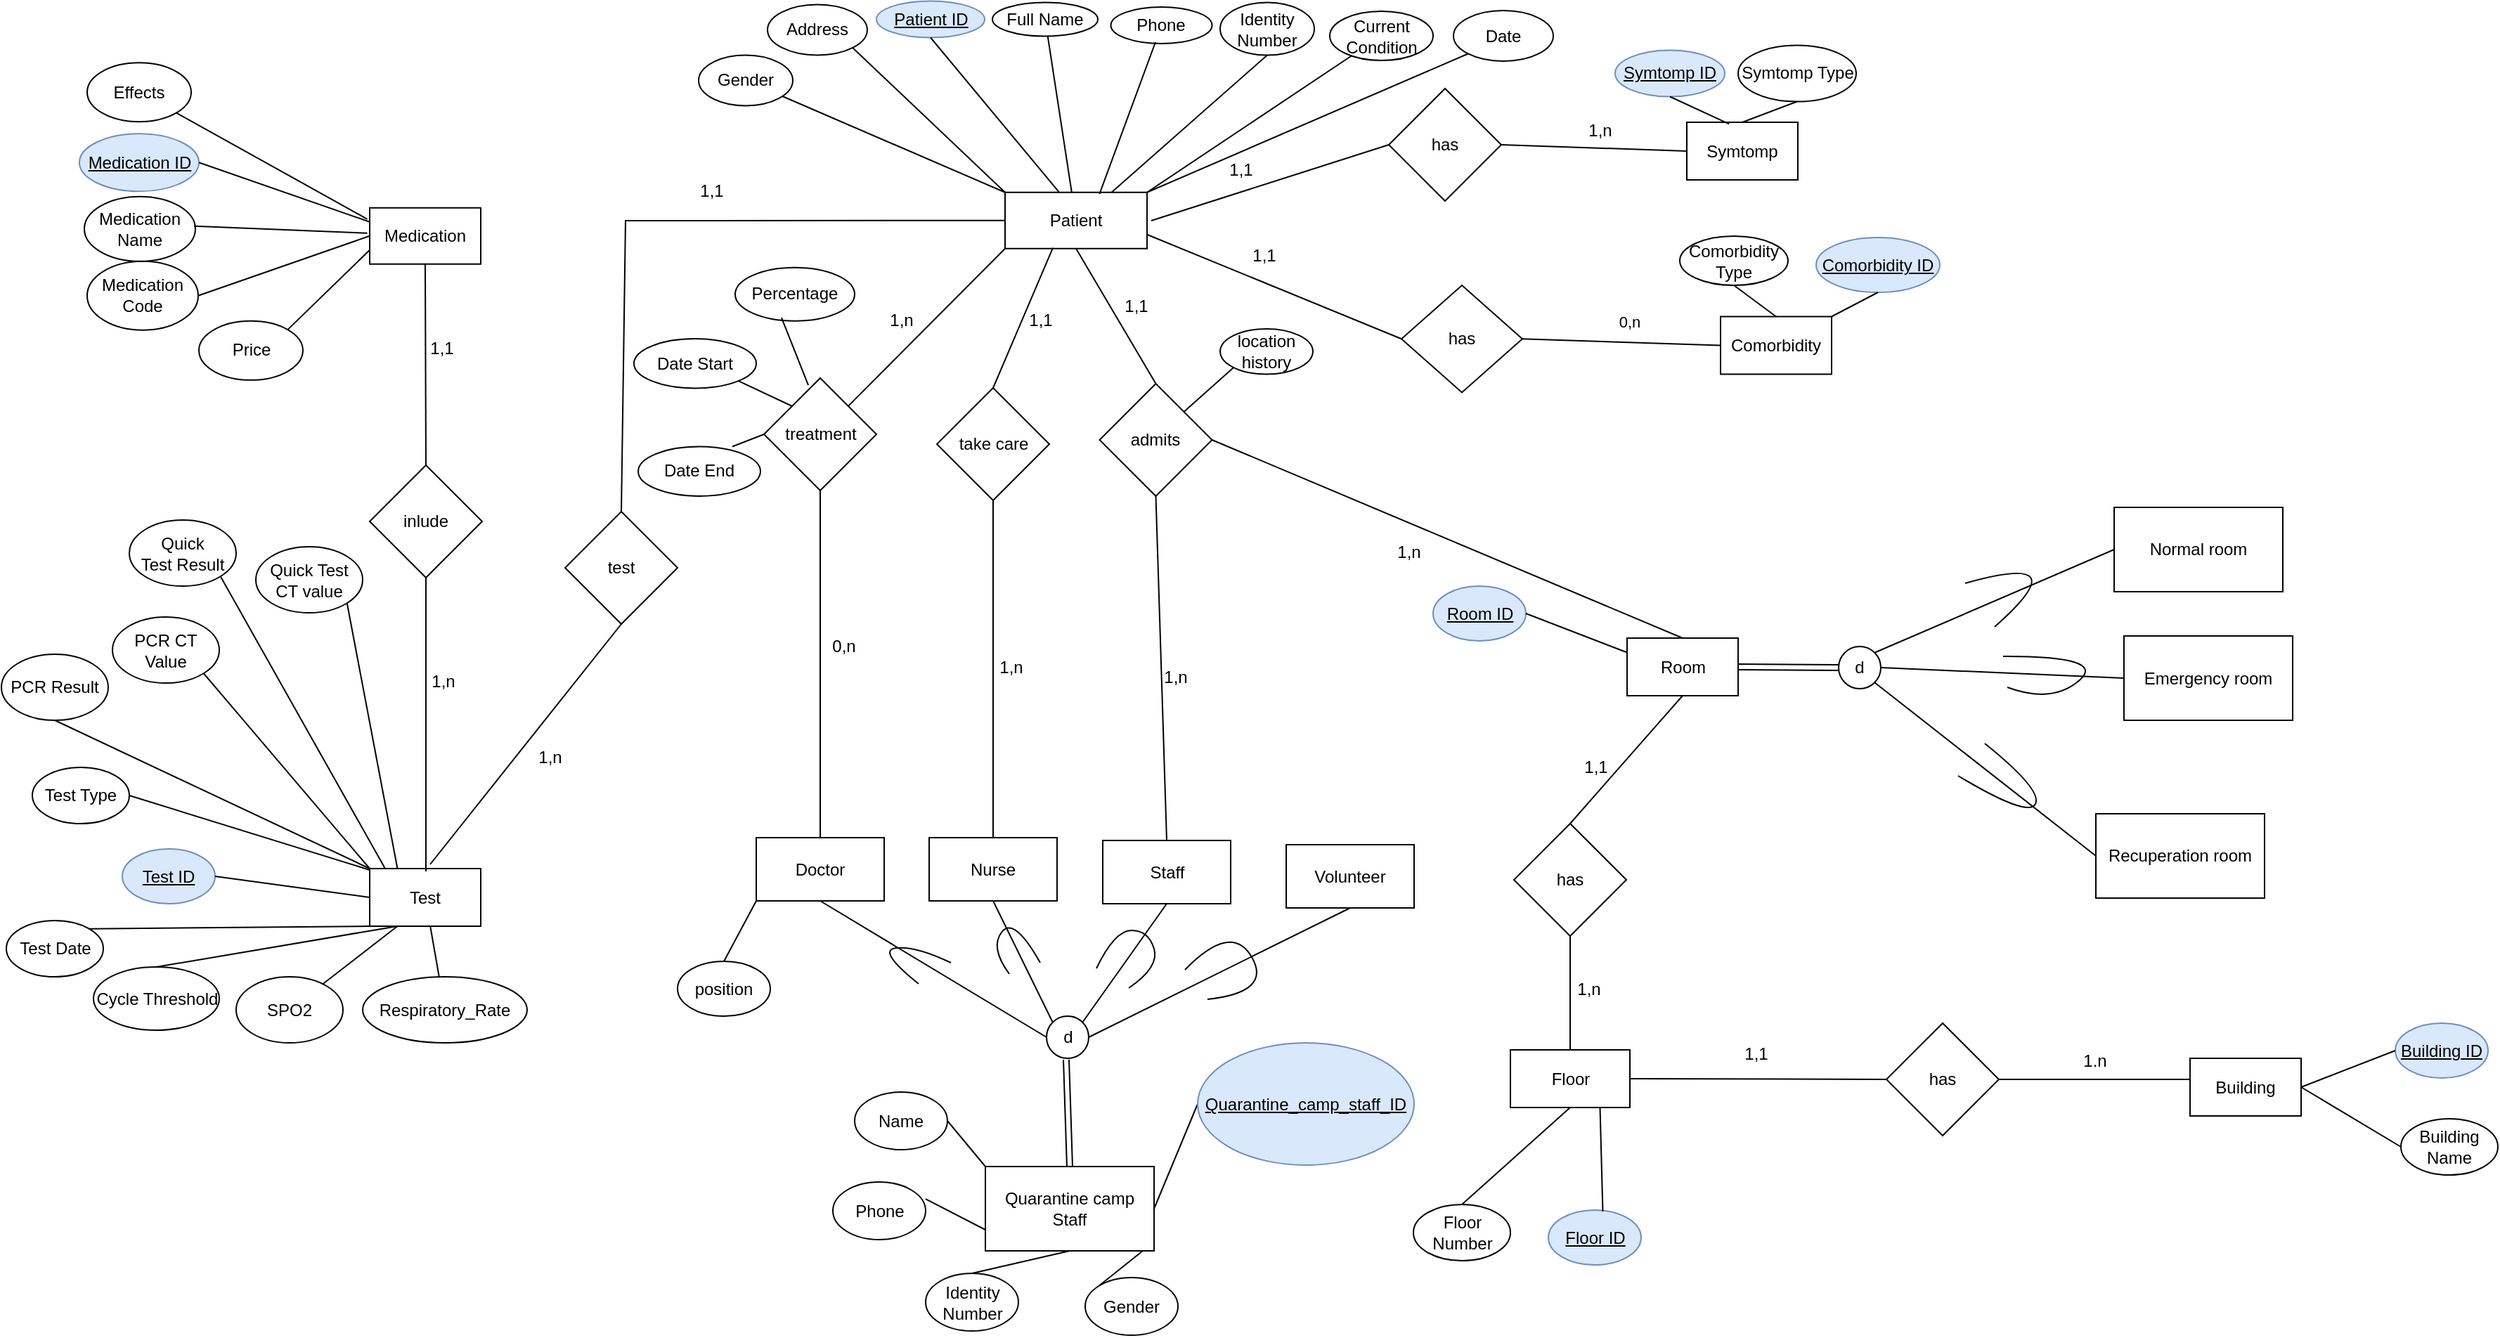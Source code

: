 <mxfile version="21.7.5" type="device">
  <diagram name="Page-1" id="PM_k9yPZKVppZU3X7NkI">
    <mxGraphModel dx="2680" dy="2134" grid="0" gridSize="10" guides="1" tooltips="1" connect="1" arrows="1" fold="1" page="0" pageScale="1" pageWidth="850" pageHeight="1100" math="0" shadow="0">
      <root>
        <mxCell id="0" />
        <mxCell id="1" parent="0" />
        <mxCell id="l9-xailiHFu-BlztZrxl-1" value="Patient" style="rounded=0;whiteSpace=wrap;html=1;" parent="1" vertex="1">
          <mxGeometry x="-416" y="-939.13" width="101" height="40" as="geometry" />
        </mxCell>
        <mxCell id="l9-xailiHFu-BlztZrxl-3" value="&lt;u&gt;Patient ID&lt;/u&gt;" style="ellipse;whiteSpace=wrap;html=1;fillColor=#dae8fc;strokeColor=#6c8ebf;" parent="1" vertex="1">
          <mxGeometry x="-507.5" y="-1075.25" width="77" height="26" as="geometry" />
        </mxCell>
        <mxCell id="l9-xailiHFu-BlztZrxl-4" value="Full Name" style="ellipse;whiteSpace=wrap;html=1;" parent="1" vertex="1">
          <mxGeometry x="-425" y="-1074.25" width="75" height="24" as="geometry" />
        </mxCell>
        <mxCell id="l9-xailiHFu-BlztZrxl-8" value="Identity Number" style="ellipse;whiteSpace=wrap;html=1;rounded=0;" parent="1" vertex="1">
          <mxGeometry x="-263" y="-1074.25" width="67" height="37.5" as="geometry" />
        </mxCell>
        <mxCell id="l9-xailiHFu-BlztZrxl-10" value="Phone" style="ellipse;whiteSpace=wrap;html=1;" parent="1" vertex="1">
          <mxGeometry x="-340.75" y="-1071" width="72" height="26" as="geometry" />
        </mxCell>
        <mxCell id="l9-xailiHFu-BlztZrxl-11" value="Gender" style="ellipse;whiteSpace=wrap;html=1;" parent="1" vertex="1">
          <mxGeometry x="-634" y="-1036.75" width="67" height="36" as="geometry" />
        </mxCell>
        <mxCell id="l9-xailiHFu-BlztZrxl-12" value="Address" style="ellipse;whiteSpace=wrap;html=1;" parent="1" vertex="1">
          <mxGeometry x="-585" y="-1072.75" width="71" height="36" as="geometry" />
        </mxCell>
        <mxCell id="rXyOFa-ikaCAQNKgNHsW-1" value="&lt;u&gt;Comorbidity ID&lt;/u&gt;" style="ellipse;whiteSpace=wrap;html=1;rounded=0;fillColor=#dae8fc;strokeColor=#6c8ebf;" parent="1" vertex="1">
          <mxGeometry x="161" y="-907" width="88" height="39" as="geometry" />
        </mxCell>
        <mxCell id="rXyOFa-ikaCAQNKgNHsW-3" value="Comorbidity Type" style="ellipse;whiteSpace=wrap;html=1;" parent="1" vertex="1">
          <mxGeometry x="64" y="-908" width="77" height="35" as="geometry" />
        </mxCell>
        <mxCell id="rXyOFa-ikaCAQNKgNHsW-6" value="Symtomp" style="rounded=0;whiteSpace=wrap;html=1;" parent="1" vertex="1">
          <mxGeometry x="69" y="-989" width="79" height="41" as="geometry" />
        </mxCell>
        <mxCell id="rXyOFa-ikaCAQNKgNHsW-7" value="&lt;u&gt;Symtomp ID&lt;/u&gt;" style="ellipse;whiteSpace=wrap;html=1;fillColor=#dae8fc;strokeColor=#6c8ebf;" parent="1" vertex="1">
          <mxGeometry x="18" y="-1040.25" width="78" height="33" as="geometry" />
        </mxCell>
        <mxCell id="rXyOFa-ikaCAQNKgNHsW-9" value="Symtomp Type" style="ellipse;whiteSpace=wrap;html=1;" parent="1" vertex="1">
          <mxGeometry x="105.5" y="-1043.75" width="84" height="40" as="geometry" />
        </mxCell>
        <mxCell id="rXyOFa-ikaCAQNKgNHsW-15" value="Doctor" style="rounded=0;whiteSpace=wrap;html=1;" parent="1" vertex="1">
          <mxGeometry x="-593" y="-480" width="91" height="45" as="geometry" />
        </mxCell>
        <mxCell id="rXyOFa-ikaCAQNKgNHsW-19" value="Building" style="rounded=0;whiteSpace=wrap;html=1;" parent="1" vertex="1">
          <mxGeometry x="427" y="-323" width="79" height="41" as="geometry" />
        </mxCell>
        <mxCell id="rXyOFa-ikaCAQNKgNHsW-20" value="&lt;u&gt;Building ID&lt;/u&gt;" style="ellipse;whiteSpace=wrap;html=1;fillColor=#dae8fc;strokeColor=#6c8ebf;" parent="1" vertex="1">
          <mxGeometry x="573" y="-348" width="66" height="39" as="geometry" />
        </mxCell>
        <mxCell id="rXyOFa-ikaCAQNKgNHsW-22" value="Building Name" style="ellipse;whiteSpace=wrap;html=1;" parent="1" vertex="1">
          <mxGeometry x="577" y="-280" width="69" height="40" as="geometry" />
        </mxCell>
        <mxCell id="rXyOFa-ikaCAQNKgNHsW-24" value="Floor" style="rounded=0;whiteSpace=wrap;html=1;" parent="1" vertex="1">
          <mxGeometry x="-56.5" y="-329" width="85" height="41" as="geometry" />
        </mxCell>
        <mxCell id="rXyOFa-ikaCAQNKgNHsW-26" value="&lt;u&gt;Floor ID&lt;/u&gt;" style="ellipse;whiteSpace=wrap;html=1;fillColor=#dae8fc;strokeColor=#6c8ebf;" parent="1" vertex="1">
          <mxGeometry x="-29.5" y="-215" width="66" height="39" as="geometry" />
        </mxCell>
        <mxCell id="rXyOFa-ikaCAQNKgNHsW-28" value="Floor Number" style="ellipse;whiteSpace=wrap;html=1;" parent="1" vertex="1">
          <mxGeometry x="-125.5" y="-219" width="69" height="40" as="geometry" />
        </mxCell>
        <mxCell id="rXyOFa-ikaCAQNKgNHsW-29" value="Room" style="rounded=0;whiteSpace=wrap;html=1;" parent="1" vertex="1">
          <mxGeometry x="26.5" y="-622.0" width="79" height="41" as="geometry" />
        </mxCell>
        <mxCell id="rXyOFa-ikaCAQNKgNHsW-31" value="&lt;u&gt;Room ID&lt;/u&gt;" style="ellipse;whiteSpace=wrap;html=1;fillColor=#dae8fc;strokeColor=#6c8ebf;" parent="1" vertex="1">
          <mxGeometry x="-111.5" y="-659" width="66" height="39" as="geometry" />
        </mxCell>
        <mxCell id="rXyOFa-ikaCAQNKgNHsW-40" value="Test" style="rounded=0;whiteSpace=wrap;html=1;" parent="1" vertex="1">
          <mxGeometry x="-868" y="-458" width="79" height="41" as="geometry" />
        </mxCell>
        <mxCell id="rXyOFa-ikaCAQNKgNHsW-41" value="&lt;u&gt;Test ID&lt;/u&gt;" style="ellipse;whiteSpace=wrap;html=1;fillColor=#dae8fc;strokeColor=#6c8ebf;" parent="1" vertex="1">
          <mxGeometry x="-1044" y="-472" width="66" height="39" as="geometry" />
        </mxCell>
        <mxCell id="rXyOFa-ikaCAQNKgNHsW-43" value="Test Type" style="ellipse;whiteSpace=wrap;html=1;" parent="1" vertex="1">
          <mxGeometry x="-1108" y="-530" width="69" height="40" as="geometry" />
        </mxCell>
        <mxCell id="rXyOFa-ikaCAQNKgNHsW-44" value="PCR Result" style="ellipse;whiteSpace=wrap;html=1;" parent="1" vertex="1">
          <mxGeometry x="-1130" y="-610.5" width="76" height="47" as="geometry" />
        </mxCell>
        <mxCell id="rXyOFa-ikaCAQNKgNHsW-45" value="Cycle Threshold" style="ellipse;whiteSpace=wrap;html=1;" parent="1" vertex="1">
          <mxGeometry x="-1064.5" y="-388" width="89.5" height="45" as="geometry" />
        </mxCell>
        <mxCell id="rXyOFa-ikaCAQNKgNHsW-46" value="Test Date" style="ellipse;whiteSpace=wrap;html=1;" parent="1" vertex="1">
          <mxGeometry x="-1126.5" y="-421" width="69" height="40" as="geometry" />
        </mxCell>
        <mxCell id="rXyOFa-ikaCAQNKgNHsW-55" value="Medication" style="rounded=0;whiteSpace=wrap;html=1;" parent="1" vertex="1">
          <mxGeometry x="-868" y="-928.12" width="79" height="40" as="geometry" />
        </mxCell>
        <mxCell id="rXyOFa-ikaCAQNKgNHsW-56" value="&lt;u&gt;Medication ID&lt;/u&gt;" style="ellipse;whiteSpace=wrap;html=1;fillColor=#dae8fc;strokeColor=#6c8ebf;" parent="1" vertex="1">
          <mxGeometry x="-1074.5" y="-980.87" width="85" height="41" as="geometry" />
        </mxCell>
        <mxCell id="rXyOFa-ikaCAQNKgNHsW-57" value="Medication Code" style="ellipse;whiteSpace=wrap;html=1;" parent="1" vertex="1">
          <mxGeometry x="-1069" y="-890.12" width="79" height="49" as="geometry" />
        </mxCell>
        <mxCell id="rXyOFa-ikaCAQNKgNHsW-58" value="Medication Name" style="ellipse;whiteSpace=wrap;html=1;" parent="1" vertex="1">
          <mxGeometry x="-1071" y="-936.12" width="79" height="46" as="geometry" />
        </mxCell>
        <mxCell id="rXyOFa-ikaCAQNKgNHsW-59" value="Effects" style="ellipse;whiteSpace=wrap;html=1;" parent="1" vertex="1">
          <mxGeometry x="-1069" y="-1031.37" width="74" height="42" as="geometry" />
        </mxCell>
        <mxCell id="rXyOFa-ikaCAQNKgNHsW-60" value="Price" style="ellipse;whiteSpace=wrap;html=1;" parent="1" vertex="1">
          <mxGeometry x="-989.5" y="-847.59" width="74" height="42" as="geometry" />
        </mxCell>
        <mxCell id="Pvhxw5F5uPU3IXiCq9xE-2" value="" style="endArrow=none;html=1;rounded=0;entryX=0.5;entryY=1;entryDx=0;entryDy=0;exitX=0.75;exitY=0;exitDx=0;exitDy=0;" parent="1" source="l9-xailiHFu-BlztZrxl-1" target="l9-xailiHFu-BlztZrxl-8" edge="1">
          <mxGeometry width="50" height="50" relative="1" as="geometry">
            <mxPoint x="-325" y="-923.13" as="sourcePoint" />
            <mxPoint x="-279" y="-914.13" as="targetPoint" />
          </mxGeometry>
        </mxCell>
        <mxCell id="Pvhxw5F5uPU3IXiCq9xE-3" value="" style="endArrow=none;html=1;rounded=0;" parent="1" source="l9-xailiHFu-BlztZrxl-1" target="l9-xailiHFu-BlztZrxl-4" edge="1">
          <mxGeometry width="50" height="50" relative="1" as="geometry">
            <mxPoint x="-143" y="-732.13" as="sourcePoint" />
            <mxPoint x="-93" y="-782.13" as="targetPoint" />
          </mxGeometry>
        </mxCell>
        <mxCell id="Pvhxw5F5uPU3IXiCq9xE-4" value="" style="endArrow=none;html=1;rounded=0;exitX=0.5;exitY=1;exitDx=0;exitDy=0;entryX=0.38;entryY=-0.005;entryDx=0;entryDy=0;entryPerimeter=0;" parent="1" source="l9-xailiHFu-BlztZrxl-3" target="l9-xailiHFu-BlztZrxl-1" edge="1">
          <mxGeometry width="50" height="50" relative="1" as="geometry">
            <mxPoint x="-143" y="-732.13" as="sourcePoint" />
            <mxPoint x="-379" y="-941" as="targetPoint" />
          </mxGeometry>
        </mxCell>
        <mxCell id="Pvhxw5F5uPU3IXiCq9xE-5" value="" style="endArrow=none;html=1;rounded=0;entryX=0.665;entryY=0.029;entryDx=0;entryDy=0;entryPerimeter=0;" parent="1" target="l9-xailiHFu-BlztZrxl-1" edge="1">
          <mxGeometry width="50" height="50" relative="1" as="geometry">
            <mxPoint x="-309" y="-1046" as="sourcePoint" />
            <mxPoint x="-93" y="-782.13" as="targetPoint" />
          </mxGeometry>
        </mxCell>
        <mxCell id="Pvhxw5F5uPU3IXiCq9xE-6" value="" style="endArrow=none;html=1;rounded=0;exitX=1;exitY=1;exitDx=0;exitDy=0;entryX=0;entryY=0;entryDx=0;entryDy=0;" parent="1" source="l9-xailiHFu-BlztZrxl-12" target="l9-xailiHFu-BlztZrxl-1" edge="1">
          <mxGeometry width="50" height="50" relative="1" as="geometry">
            <mxPoint x="-143" y="-732.13" as="sourcePoint" />
            <mxPoint x="-416" y="-899" as="targetPoint" />
          </mxGeometry>
        </mxCell>
        <mxCell id="Pvhxw5F5uPU3IXiCq9xE-9" value="" style="endArrow=none;html=1;rounded=0;entryX=0;entryY=0;entryDx=0;entryDy=0;" parent="1" source="l9-xailiHFu-BlztZrxl-11" target="l9-xailiHFu-BlztZrxl-1" edge="1">
          <mxGeometry width="50" height="50" relative="1" as="geometry">
            <mxPoint x="-143" y="-732.13" as="sourcePoint" />
            <mxPoint x="-432" y="-889" as="targetPoint" />
          </mxGeometry>
        </mxCell>
        <mxCell id="Pvhxw5F5uPU3IXiCq9xE-12" value="" style="endArrow=none;html=1;rounded=0;entryX=0.5;entryY=1;entryDx=0;entryDy=0;exitX=1;exitY=0;exitDx=0;exitDy=0;" parent="1" source="kHVu6R1d4-hIBqi1d6Mv-1" target="rXyOFa-ikaCAQNKgNHsW-1" edge="1">
          <mxGeometry width="50" height="50" relative="1" as="geometry">
            <mxPoint x="173" y="-853" as="sourcePoint" />
            <mxPoint x="490.5" y="-939.37" as="targetPoint" />
          </mxGeometry>
        </mxCell>
        <mxCell id="Pvhxw5F5uPU3IXiCq9xE-14" value="" style="endArrow=none;html=1;rounded=0;entryX=0.5;entryY=1;entryDx=0;entryDy=0;exitX=0.5;exitY=0;exitDx=0;exitDy=0;" parent="1" source="kHVu6R1d4-hIBqi1d6Mv-1" target="rXyOFa-ikaCAQNKgNHsW-3" edge="1">
          <mxGeometry width="50" height="50" relative="1" as="geometry">
            <mxPoint x="104.9" y="-853.06" as="sourcePoint" />
            <mxPoint x="313" y="-958" as="targetPoint" />
          </mxGeometry>
        </mxCell>
        <mxCell id="Pvhxw5F5uPU3IXiCq9xE-21" value="" style="endArrow=none;html=1;rounded=0;entryX=0.5;entryY=1;entryDx=0;entryDy=0;exitX=0.38;exitY=0.03;exitDx=0;exitDy=0;exitPerimeter=0;" parent="1" source="rXyOFa-ikaCAQNKgNHsW-6" target="rXyOFa-ikaCAQNKgNHsW-7" edge="1">
          <mxGeometry width="50" height="50" relative="1" as="geometry">
            <mxPoint x="80" y="-939" as="sourcePoint" />
            <mxPoint x="89" y="-801.25" as="targetPoint" />
          </mxGeometry>
        </mxCell>
        <mxCell id="Pvhxw5F5uPU3IXiCq9xE-23" value="" style="endArrow=none;html=1;rounded=0;entryX=0.5;entryY=0;entryDx=0;entryDy=0;exitX=0.5;exitY=1;exitDx=0;exitDy=0;" parent="1" source="rXyOFa-ikaCAQNKgNHsW-9" target="rXyOFa-ikaCAQNKgNHsW-6" edge="1">
          <mxGeometry width="50" height="50" relative="1" as="geometry">
            <mxPoint x="279" y="-823.25" as="sourcePoint" />
            <mxPoint x="329" y="-873.25" as="targetPoint" />
          </mxGeometry>
        </mxCell>
        <mxCell id="Pvhxw5F5uPU3IXiCq9xE-30" value="" style="endArrow=none;html=1;rounded=0;exitX=0.75;exitY=1;exitDx=0;exitDy=0;entryX=0.587;entryY=0.021;entryDx=0;entryDy=0;entryPerimeter=0;" parent="1" source="rXyOFa-ikaCAQNKgNHsW-24" target="rXyOFa-ikaCAQNKgNHsW-26" edge="1">
          <mxGeometry width="50" height="50" relative="1" as="geometry">
            <mxPoint x="109.5" y="15" as="sourcePoint" />
            <mxPoint x="69" y="-145" as="targetPoint" />
          </mxGeometry>
        </mxCell>
        <mxCell id="Pvhxw5F5uPU3IXiCq9xE-31" value="" style="endArrow=none;html=1;rounded=0;exitX=0.5;exitY=0;exitDx=0;exitDy=0;entryX=0.5;entryY=1;entryDx=0;entryDy=0;" parent="1" source="rXyOFa-ikaCAQNKgNHsW-28" target="rXyOFa-ikaCAQNKgNHsW-24" edge="1">
          <mxGeometry width="50" height="50" relative="1" as="geometry">
            <mxPoint x="158.5" y="2" as="sourcePoint" />
            <mxPoint x="-38" y="-288" as="targetPoint" />
          </mxGeometry>
        </mxCell>
        <mxCell id="Pvhxw5F5uPU3IXiCq9xE-33" value="" style="endArrow=none;html=1;rounded=0;entryX=1;entryY=0.5;entryDx=0;entryDy=0;exitX=0;exitY=0.25;exitDx=0;exitDy=0;" parent="1" source="rXyOFa-ikaCAQNKgNHsW-29" target="rXyOFa-ikaCAQNKgNHsW-31" edge="1">
          <mxGeometry width="50" height="50" relative="1" as="geometry">
            <mxPoint x="-55" y="-609" as="sourcePoint" />
            <mxPoint x="-166.5" y="-183" as="targetPoint" />
          </mxGeometry>
        </mxCell>
        <mxCell id="Pvhxw5F5uPU3IXiCq9xE-35" value="" style="endArrow=none;html=1;rounded=0;entryX=0;entryY=0.5;entryDx=0;entryDy=0;exitX=1;exitY=0.5;exitDx=0;exitDy=0;" parent="1" source="rXyOFa-ikaCAQNKgNHsW-19" target="rXyOFa-ikaCAQNKgNHsW-22" edge="1">
          <mxGeometry width="50" height="50" relative="1" as="geometry">
            <mxPoint x="539.25" y="46" as="sourcePoint" />
            <mxPoint x="589.25" y="-4" as="targetPoint" />
          </mxGeometry>
        </mxCell>
        <mxCell id="Pvhxw5F5uPU3IXiCq9xE-36" value="" style="endArrow=none;html=1;rounded=0;entryX=0;entryY=0.5;entryDx=0;entryDy=0;exitX=1;exitY=0.5;exitDx=0;exitDy=0;" parent="1" source="rXyOFa-ikaCAQNKgNHsW-19" target="rXyOFa-ikaCAQNKgNHsW-20" edge="1">
          <mxGeometry width="50" height="50" relative="1" as="geometry">
            <mxPoint x="395.25" y="-2" as="sourcePoint" />
            <mxPoint x="445.25" y="-52" as="targetPoint" />
          </mxGeometry>
        </mxCell>
        <mxCell id="Pvhxw5F5uPU3IXiCq9xE-38" value="" style="endArrow=none;html=1;rounded=0;entryX=1;entryY=0.5;entryDx=0;entryDy=0;" parent="1" target="rXyOFa-ikaCAQNKgNHsW-43" edge="1">
          <mxGeometry width="50" height="50" relative="1" as="geometry">
            <mxPoint x="-868" y="-457" as="sourcePoint" />
            <mxPoint x="-886" y="-459" as="targetPoint" />
          </mxGeometry>
        </mxCell>
        <mxCell id="Pvhxw5F5uPU3IXiCq9xE-39" value="" style="endArrow=none;html=1;rounded=0;entryX=1;entryY=0.5;entryDx=0;entryDy=0;exitX=0;exitY=0.5;exitDx=0;exitDy=0;" parent="1" source="rXyOFa-ikaCAQNKgNHsW-40" target="rXyOFa-ikaCAQNKgNHsW-41" edge="1">
          <mxGeometry width="50" height="50" relative="1" as="geometry">
            <mxPoint x="-1056" y="-345" as="sourcePoint" />
            <mxPoint x="-1006" y="-395" as="targetPoint" />
          </mxGeometry>
        </mxCell>
        <mxCell id="Pvhxw5F5uPU3IXiCq9xE-40" value="" style="endArrow=none;html=1;rounded=0;entryX=0;entryY=1;entryDx=0;entryDy=0;exitX=1;exitY=0;exitDx=0;exitDy=0;" parent="1" source="rXyOFa-ikaCAQNKgNHsW-46" target="rXyOFa-ikaCAQNKgNHsW-40" edge="1">
          <mxGeometry width="50" height="50" relative="1" as="geometry">
            <mxPoint x="-1055" y="-337" as="sourcePoint" />
            <mxPoint x="-1005" y="-387" as="targetPoint" />
          </mxGeometry>
        </mxCell>
        <mxCell id="Pvhxw5F5uPU3IXiCq9xE-41" value="" style="endArrow=none;html=1;rounded=0;entryX=0.25;entryY=1;entryDx=0;entryDy=0;exitX=0.5;exitY=0;exitDx=0;exitDy=0;" parent="1" source="rXyOFa-ikaCAQNKgNHsW-45" target="rXyOFa-ikaCAQNKgNHsW-40" edge="1">
          <mxGeometry width="50" height="50" relative="1" as="geometry">
            <mxPoint x="-993" y="-321" as="sourcePoint" />
            <mxPoint x="-943" y="-371" as="targetPoint" />
          </mxGeometry>
        </mxCell>
        <mxCell id="Pvhxw5F5uPU3IXiCq9xE-42" value="" style="endArrow=none;html=1;rounded=0;exitX=0.5;exitY=1;exitDx=0;exitDy=0;entryX=0;entryY=0;entryDx=0;entryDy=0;" parent="1" source="rXyOFa-ikaCAQNKgNHsW-44" target="rXyOFa-ikaCAQNKgNHsW-40" edge="1">
          <mxGeometry width="50" height="50" relative="1" as="geometry">
            <mxPoint x="-898" y="-469" as="sourcePoint" />
            <mxPoint x="-835" y="-457" as="targetPoint" />
          </mxGeometry>
        </mxCell>
        <mxCell id="Pvhxw5F5uPU3IXiCq9xE-55" value="" style="endArrow=none;html=1;rounded=0;entryX=1;entryY=0.5;entryDx=0;entryDy=0;exitX=0;exitY=0.5;exitDx=0;exitDy=0;" parent="1" source="rXyOFa-ikaCAQNKgNHsW-55" target="rXyOFa-ikaCAQNKgNHsW-57" edge="1">
          <mxGeometry width="50" height="50" relative="1" as="geometry">
            <mxPoint x="-870.75" y="-899.12" as="sourcePoint" />
            <mxPoint x="-581.75" y="-1047.12" as="targetPoint" />
          </mxGeometry>
        </mxCell>
        <mxCell id="Pvhxw5F5uPU3IXiCq9xE-56" value="" style="endArrow=none;html=1;rounded=0;exitX=0.987;exitY=0.457;exitDx=0;exitDy=0;exitPerimeter=0;" parent="1" source="rXyOFa-ikaCAQNKgNHsW-58" edge="1">
          <mxGeometry width="50" height="50" relative="1" as="geometry">
            <mxPoint x="-1042.75" y="-920.12" as="sourcePoint" />
            <mxPoint x="-869.75" y="-910.12" as="targetPoint" />
          </mxGeometry>
        </mxCell>
        <mxCell id="Pvhxw5F5uPU3IXiCq9xE-57" value="" style="endArrow=none;html=1;rounded=0;" parent="1" source="rXyOFa-ikaCAQNKgNHsW-59" edge="1">
          <mxGeometry width="50" height="50" relative="1" as="geometry">
            <mxPoint x="-715.75" y="-876.12" as="sourcePoint" />
            <mxPoint x="-869.75" y="-920.12" as="targetPoint" />
          </mxGeometry>
        </mxCell>
        <mxCell id="Pvhxw5F5uPU3IXiCq9xE-58" value="" style="endArrow=none;html=1;rounded=0;entryX=0;entryY=0.75;entryDx=0;entryDy=0;exitX=1;exitY=0;exitDx=0;exitDy=0;" parent="1" source="rXyOFa-ikaCAQNKgNHsW-60" target="rXyOFa-ikaCAQNKgNHsW-55" edge="1">
          <mxGeometry width="50" height="50" relative="1" as="geometry">
            <mxPoint x="-705.75" y="-866.12" as="sourcePoint" />
            <mxPoint x="-770.75" y="-884.12" as="targetPoint" />
          </mxGeometry>
        </mxCell>
        <mxCell id="Pvhxw5F5uPU3IXiCq9xE-59" value="" style="endArrow=none;html=1;rounded=0;exitX=1;exitY=0.5;exitDx=0;exitDy=0;entryX=0;entryY=0.25;entryDx=0;entryDy=0;" parent="1" source="rXyOFa-ikaCAQNKgNHsW-56" target="rXyOFa-ikaCAQNKgNHsW-55" edge="1">
          <mxGeometry width="50" height="50" relative="1" as="geometry">
            <mxPoint x="-994.064" y="-932.136" as="sourcePoint" />
            <mxPoint x="-817.75" y="-974.12" as="targetPoint" />
          </mxGeometry>
        </mxCell>
        <mxCell id="1ClCpbFSafAypEsA9tOa-14" value="has" style="rhombus;whiteSpace=wrap;html=1;" parent="1" vertex="1">
          <mxGeometry x="-143" y="-1013" width="80" height="80" as="geometry" />
        </mxCell>
        <mxCell id="1ClCpbFSafAypEsA9tOa-15" value="" style="endArrow=none;html=1;rounded=0;entryX=1;entryY=0;entryDx=0;entryDy=0;" parent="1" source="l9-xailiHFu-BlztZrxl-16" target="l9-xailiHFu-BlztZrxl-1" edge="1">
          <mxGeometry width="50" height="50" relative="1" as="geometry">
            <mxPoint x="-238" y="-785.13" as="sourcePoint" />
            <mxPoint x="-310" y="-939" as="targetPoint" />
          </mxGeometry>
        </mxCell>
        <mxCell id="1ClCpbFSafAypEsA9tOa-16" value="" style="endArrow=none;html=1;rounded=0;exitX=0;exitY=0.5;exitDx=0;exitDy=0;entryX=1;entryY=0.5;entryDx=0;entryDy=0;" parent="1" source="rXyOFa-ikaCAQNKgNHsW-6" target="1ClCpbFSafAypEsA9tOa-14" edge="1">
          <mxGeometry width="50" height="50" relative="1" as="geometry">
            <mxPoint x="467" y="-1042" as="sourcePoint" />
            <mxPoint x="517" y="-1092" as="targetPoint" />
          </mxGeometry>
        </mxCell>
        <mxCell id="1ClCpbFSafAypEsA9tOa-21" value="admits" style="rhombus;whiteSpace=wrap;html=1;" parent="1" vertex="1">
          <mxGeometry x="-348.75" y="-803" width="80" height="80" as="geometry" />
        </mxCell>
        <mxCell id="1ClCpbFSafAypEsA9tOa-22" value="" style="endArrow=none;html=1;rounded=0;entryX=0.5;entryY=1;entryDx=0;entryDy=0;exitX=0.5;exitY=0;exitDx=0;exitDy=0;" parent="1" source="1ClCpbFSafAypEsA9tOa-21" target="l9-xailiHFu-BlztZrxl-1" edge="1">
          <mxGeometry width="50" height="50" relative="1" as="geometry">
            <mxPoint x="-243" y="300" as="sourcePoint" />
            <mxPoint x="-103" y="951" as="targetPoint" />
          </mxGeometry>
        </mxCell>
        <mxCell id="1ClCpbFSafAypEsA9tOa-33" value="has" style="rhombus;whiteSpace=wrap;html=1;" parent="1" vertex="1">
          <mxGeometry x="211" y="-348" width="80" height="80" as="geometry" />
        </mxCell>
        <mxCell id="1ClCpbFSafAypEsA9tOa-34" value="" style="endArrow=none;html=1;rounded=0;entryX=1;entryY=0.5;entryDx=0;entryDy=0;exitX=0;exitY=0.5;exitDx=0;exitDy=0;" parent="1" source="1ClCpbFSafAypEsA9tOa-33" target="rXyOFa-ikaCAQNKgNHsW-24" edge="1">
          <mxGeometry width="50" height="50" relative="1" as="geometry">
            <mxPoint x="508" y="30" as="sourcePoint" />
            <mxPoint x="558" y="-20" as="targetPoint" />
          </mxGeometry>
        </mxCell>
        <mxCell id="1ClCpbFSafAypEsA9tOa-35" value="" style="endArrow=none;html=1;rounded=0;entryX=1;entryY=0.5;entryDx=0;entryDy=0;exitX=0;exitY=0.366;exitDx=0;exitDy=0;exitPerimeter=0;" parent="1" source="rXyOFa-ikaCAQNKgNHsW-19" target="1ClCpbFSafAypEsA9tOa-33" edge="1">
          <mxGeometry width="50" height="50" relative="1" as="geometry">
            <mxPoint x="508" y="30" as="sourcePoint" />
            <mxPoint x="558" y="-20" as="targetPoint" />
          </mxGeometry>
        </mxCell>
        <mxCell id="1ClCpbFSafAypEsA9tOa-38" value="has" style="rhombus;whiteSpace=wrap;html=1;" parent="1" vertex="1">
          <mxGeometry x="-54" y="-490" width="80" height="80" as="geometry" />
        </mxCell>
        <mxCell id="l9-xailiHFu-BlztZrxl-16" value="Current Condition" style="ellipse;whiteSpace=wrap;html=1;" parent="1" vertex="1">
          <mxGeometry x="-185" y="-1068" width="73.5" height="35" as="geometry" />
        </mxCell>
        <mxCell id="f6hZlFjhOlFSIrW5AtBR-7" value="" style="endArrow=none;html=1;rounded=0;exitX=0;exitY=0.5;exitDx=0;exitDy=0;" parent="1" source="1ClCpbFSafAypEsA9tOa-14" edge="1">
          <mxGeometry width="50" height="50" relative="1" as="geometry">
            <mxPoint x="-168" y="-733" as="sourcePoint" />
            <mxPoint x="-312" y="-919" as="targetPoint" />
          </mxGeometry>
        </mxCell>
        <mxCell id="f6hZlFjhOlFSIrW5AtBR-12" value="" style="endArrow=none;html=1;rounded=0;entryX=1;entryY=0.75;entryDx=0;entryDy=0;exitX=0;exitY=0.5;exitDx=0;exitDy=0;" parent="1" source="kHVu6R1d4-hIBqi1d6Mv-2" target="l9-xailiHFu-BlztZrxl-1" edge="1">
          <mxGeometry width="50" height="50" relative="1" as="geometry">
            <mxPoint x="-132.469" y="-832.687" as="sourcePoint" />
            <mxPoint x="-63" y="-717" as="targetPoint" />
          </mxGeometry>
        </mxCell>
        <mxCell id="f6hZlFjhOlFSIrW5AtBR-16" value="d" style="ellipse;whiteSpace=wrap;html=1;aspect=fixed;" parent="1" vertex="1">
          <mxGeometry x="177" y="-616" width="30" height="30" as="geometry" />
        </mxCell>
        <mxCell id="f6hZlFjhOlFSIrW5AtBR-20" value="" style="shape=link;html=1;rounded=0;entryX=0;entryY=0.5;entryDx=0;entryDy=0;exitX=1;exitY=0.5;exitDx=0;exitDy=0;" parent="1" source="rXyOFa-ikaCAQNKgNHsW-29" target="f6hZlFjhOlFSIrW5AtBR-16" edge="1">
          <mxGeometry relative="1" as="geometry">
            <mxPoint x="-94" y="-515" as="sourcePoint" />
            <mxPoint x="66" y="-515" as="targetPoint" />
          </mxGeometry>
        </mxCell>
        <mxCell id="f6hZlFjhOlFSIrW5AtBR-22" value="" style="endArrow=none;html=1;rounded=0;exitX=1;exitY=0;exitDx=0;exitDy=0;entryX=0;entryY=0.5;entryDx=0;entryDy=0;" parent="1" source="f6hZlFjhOlFSIrW5AtBR-16" target="ogyNMTqEE6adu5liDQf2-1" edge="1">
          <mxGeometry width="50" height="50" relative="1" as="geometry">
            <mxPoint x="-39" y="-607" as="sourcePoint" />
            <mxPoint x="364" y="-677" as="targetPoint" />
          </mxGeometry>
        </mxCell>
        <mxCell id="f6hZlFjhOlFSIrW5AtBR-23" value="" style="endArrow=none;html=1;rounded=0;entryX=0;entryY=0.5;entryDx=0;entryDy=0;exitX=1;exitY=0.5;exitDx=0;exitDy=0;" parent="1" source="f6hZlFjhOlFSIrW5AtBR-16" target="ogyNMTqEE6adu5liDQf2-2" edge="1">
          <mxGeometry width="50" height="50" relative="1" as="geometry">
            <mxPoint x="-39" y="-607" as="sourcePoint" />
            <mxPoint x="376" y="-587" as="targetPoint" />
          </mxGeometry>
        </mxCell>
        <mxCell id="f6hZlFjhOlFSIrW5AtBR-24" value="" style="endArrow=none;html=1;rounded=0;entryX=0;entryY=0.5;entryDx=0;entryDy=0;exitX=1;exitY=1;exitDx=0;exitDy=0;" parent="1" source="f6hZlFjhOlFSIrW5AtBR-16" target="ogyNMTqEE6adu5liDQf2-4" edge="1">
          <mxGeometry width="50" height="50" relative="1" as="geometry">
            <mxPoint x="-39" y="-607" as="sourcePoint" />
            <mxPoint x="357" y="-470" as="targetPoint" />
          </mxGeometry>
        </mxCell>
        <mxCell id="f6hZlFjhOlFSIrW5AtBR-25" value="" style="endArrow=none;html=1;rounded=0;entryX=0.5;entryY=1;entryDx=0;entryDy=0;exitX=0.5;exitY=0;exitDx=0;exitDy=0;" parent="1" source="f6hZlFjhOlFSIrW5AtBR-31" target="1ClCpbFSafAypEsA9tOa-21" edge="1">
          <mxGeometry width="50" height="50" relative="1" as="geometry">
            <mxPoint x="-363" y="-696" as="sourcePoint" />
            <mxPoint x="-185" y="-618" as="targetPoint" />
          </mxGeometry>
        </mxCell>
        <mxCell id="f6hZlFjhOlFSIrW5AtBR-26" value="Quarantine camp Staff" style="rounded=0;whiteSpace=wrap;html=1;" parent="1" vertex="1">
          <mxGeometry x="-430" y="-246" width="120" height="60" as="geometry" />
        </mxCell>
        <mxCell id="f6hZlFjhOlFSIrW5AtBR-27" value="" style="shape=link;html=1;rounded=0;exitX=0.5;exitY=0;exitDx=0;exitDy=0;" parent="1" source="f6hZlFjhOlFSIrW5AtBR-26" edge="1">
          <mxGeometry relative="1" as="geometry">
            <mxPoint x="-372.5" y="-269" as="sourcePoint" />
            <mxPoint x="-372.5" y="-322" as="targetPoint" />
          </mxGeometry>
        </mxCell>
        <mxCell id="f6hZlFjhOlFSIrW5AtBR-29" value="d" style="ellipse;whiteSpace=wrap;html=1;aspect=fixed;" parent="1" vertex="1">
          <mxGeometry x="-386.5" y="-353" width="30" height="30" as="geometry" />
        </mxCell>
        <mxCell id="f6hZlFjhOlFSIrW5AtBR-30" value="Nurse" style="rounded=0;whiteSpace=wrap;html=1;" parent="1" vertex="1">
          <mxGeometry x="-470" y="-480" width="91" height="45" as="geometry" />
        </mxCell>
        <mxCell id="f6hZlFjhOlFSIrW5AtBR-31" value="Staff" style="rounded=0;whiteSpace=wrap;html=1;" parent="1" vertex="1">
          <mxGeometry x="-346.5" y="-478" width="91" height="45" as="geometry" />
        </mxCell>
        <mxCell id="f6hZlFjhOlFSIrW5AtBR-32" value="Volunteer" style="rounded=0;whiteSpace=wrap;html=1;" parent="1" vertex="1">
          <mxGeometry x="-216" y="-475" width="91" height="45" as="geometry" />
        </mxCell>
        <mxCell id="f6hZlFjhOlFSIrW5AtBR-36" value="" style="endArrow=none;html=1;rounded=0;entryX=1;entryY=0.5;entryDx=0;entryDy=0;exitX=0;exitY=0.5;exitDx=0;exitDy=0;" parent="1" source="kHVu6R1d4-hIBqi1d6Mv-7" target="f6hZlFjhOlFSIrW5AtBR-26" edge="1">
          <mxGeometry width="50" height="50" relative="1" as="geometry">
            <mxPoint x="-249" y="-246" as="sourcePoint" />
            <mxPoint x="-182.5" y="-225" as="targetPoint" />
          </mxGeometry>
        </mxCell>
        <mxCell id="f6hZlFjhOlFSIrW5AtBR-39" value="" style="endArrow=none;html=1;rounded=0;entryX=0.5;entryY=1;entryDx=0;entryDy=0;exitX=1;exitY=0.5;exitDx=0;exitDy=0;" parent="1" source="f6hZlFjhOlFSIrW5AtBR-29" target="f6hZlFjhOlFSIrW5AtBR-32" edge="1">
          <mxGeometry width="50" height="50" relative="1" as="geometry">
            <mxPoint x="-263.5" y="-274" as="sourcePoint" />
            <mxPoint x="-213.5" y="-324" as="targetPoint" />
          </mxGeometry>
        </mxCell>
        <mxCell id="f6hZlFjhOlFSIrW5AtBR-40" value="" style="endArrow=none;html=1;rounded=0;exitX=1;exitY=0;exitDx=0;exitDy=0;entryX=0.5;entryY=1;entryDx=0;entryDy=0;" parent="1" source="f6hZlFjhOlFSIrW5AtBR-29" target="f6hZlFjhOlFSIrW5AtBR-31" edge="1">
          <mxGeometry width="50" height="50" relative="1" as="geometry">
            <mxPoint x="-263.5" y="-274" as="sourcePoint" />
            <mxPoint x="-329" y="-407" as="targetPoint" />
          </mxGeometry>
        </mxCell>
        <mxCell id="f6hZlFjhOlFSIrW5AtBR-41" value="" style="endArrow=none;html=1;rounded=0;entryX=0.5;entryY=1;entryDx=0;entryDy=0;exitX=0;exitY=0;exitDx=0;exitDy=0;" parent="1" source="f6hZlFjhOlFSIrW5AtBR-29" target="f6hZlFjhOlFSIrW5AtBR-30" edge="1">
          <mxGeometry width="50" height="50" relative="1" as="geometry">
            <mxPoint x="-263.5" y="-274" as="sourcePoint" />
            <mxPoint x="-213.5" y="-324" as="targetPoint" />
          </mxGeometry>
        </mxCell>
        <mxCell id="f6hZlFjhOlFSIrW5AtBR-42" value="" style="endArrow=none;html=1;rounded=0;exitX=0;exitY=0.5;exitDx=0;exitDy=0;entryX=0.5;entryY=1;entryDx=0;entryDy=0;" parent="1" source="f6hZlFjhOlFSIrW5AtBR-29" target="rXyOFa-ikaCAQNKgNHsW-15" edge="1">
          <mxGeometry width="50" height="50" relative="1" as="geometry">
            <mxPoint x="-263.5" y="-274" as="sourcePoint" />
            <mxPoint x="-454" y="-332" as="targetPoint" />
          </mxGeometry>
        </mxCell>
        <mxCell id="f6hZlFjhOlFSIrW5AtBR-43" value="take care" style="rhombus;whiteSpace=wrap;html=1;" parent="1" vertex="1">
          <mxGeometry x="-464.5" y="-800" width="80" height="80" as="geometry" />
        </mxCell>
        <mxCell id="f6hZlFjhOlFSIrW5AtBR-44" value="" style="endArrow=none;html=1;rounded=0;entryX=0.337;entryY=0.987;entryDx=0;entryDy=0;entryPerimeter=0;exitX=0.5;exitY=0;exitDx=0;exitDy=0;" parent="1" source="f6hZlFjhOlFSIrW5AtBR-43" target="l9-xailiHFu-BlztZrxl-1" edge="1">
          <mxGeometry width="50" height="50" relative="1" as="geometry">
            <mxPoint x="-208" y="-549" as="sourcePoint" />
            <mxPoint x="-158" y="-599" as="targetPoint" />
          </mxGeometry>
        </mxCell>
        <mxCell id="f6hZlFjhOlFSIrW5AtBR-45" value="" style="endArrow=none;html=1;rounded=0;entryX=0.5;entryY=1;entryDx=0;entryDy=0;exitX=0.5;exitY=0;exitDx=0;exitDy=0;" parent="1" source="f6hZlFjhOlFSIrW5AtBR-30" target="f6hZlFjhOlFSIrW5AtBR-43" edge="1">
          <mxGeometry width="50" height="50" relative="1" as="geometry">
            <mxPoint x="-208" y="-549" as="sourcePoint" />
            <mxPoint x="-158" y="-599" as="targetPoint" />
          </mxGeometry>
        </mxCell>
        <mxCell id="f6hZlFjhOlFSIrW5AtBR-46" value="treatment" style="rhombus;whiteSpace=wrap;html=1;" parent="1" vertex="1">
          <mxGeometry x="-587.5" y="-807" width="80" height="80" as="geometry" />
        </mxCell>
        <mxCell id="f6hZlFjhOlFSIrW5AtBR-50" value="" style="endArrow=none;html=1;rounded=0;entryX=0.5;entryY=1;entryDx=0;entryDy=0;exitX=0.5;exitY=0;exitDx=0;exitDy=0;" parent="1" source="rXyOFa-ikaCAQNKgNHsW-15" target="f6hZlFjhOlFSIrW5AtBR-46" edge="1">
          <mxGeometry width="50" height="50" relative="1" as="geometry">
            <mxPoint x="-570" y="-287" as="sourcePoint" />
            <mxPoint x="-158" y="-599" as="targetPoint" />
          </mxGeometry>
        </mxCell>
        <mxCell id="f6hZlFjhOlFSIrW5AtBR-52" value="" style="endArrow=none;html=1;rounded=0;entryX=1;entryY=0.5;entryDx=0;entryDy=0;exitX=0.5;exitY=0;exitDx=0;exitDy=0;" parent="1" source="rXyOFa-ikaCAQNKgNHsW-29" target="1ClCpbFSafAypEsA9tOa-21" edge="1">
          <mxGeometry width="50" height="50" relative="1" as="geometry">
            <mxPoint x="-133" y="-643" as="sourcePoint" />
            <mxPoint x="-83" y="-693" as="targetPoint" />
          </mxGeometry>
        </mxCell>
        <mxCell id="f6hZlFjhOlFSIrW5AtBR-53" value="" style="endArrow=none;html=1;rounded=0;entryX=1;entryY=0.5;entryDx=0;entryDy=0;exitX=0;exitY=0.5;exitDx=0;exitDy=0;" parent="1" source="kHVu6R1d4-hIBqi1d6Mv-1" target="kHVu6R1d4-hIBqi1d6Mv-2" edge="1">
          <mxGeometry width="50" height="50" relative="1" as="geometry">
            <mxPoint x="89" y="-825.88" as="sourcePoint" />
            <mxPoint x="-40.461" y="-832.503" as="targetPoint" />
          </mxGeometry>
        </mxCell>
        <mxCell id="f6hZlFjhOlFSIrW5AtBR-86" value="0,n" style="edgeLabel;html=1;align=center;verticalAlign=middle;resizable=0;points=[];" parent="f6hZlFjhOlFSIrW5AtBR-53" vertex="1" connectable="0">
          <mxGeometry x="0.116" y="5" relative="1" as="geometry">
            <mxPoint x="13" y="-19" as="offset" />
          </mxGeometry>
        </mxCell>
        <mxCell id="f6hZlFjhOlFSIrW5AtBR-60" value="" style="endArrow=none;html=1;rounded=0;entryX=0;entryY=1;entryDx=0;entryDy=0;" parent="1" source="f6hZlFjhOlFSIrW5AtBR-46" target="l9-xailiHFu-BlztZrxl-1" edge="1">
          <mxGeometry width="50" height="50" relative="1" as="geometry">
            <mxPoint x="-302" y="-603" as="sourcePoint" />
            <mxPoint x="-418" y="-910" as="targetPoint" />
          </mxGeometry>
        </mxCell>
        <mxCell id="f6hZlFjhOlFSIrW5AtBR-62" value="&lt;span&gt;location history&lt;/span&gt;" style="ellipse;whiteSpace=wrap;html=1;fontStyle=0" parent="1" vertex="1">
          <mxGeometry x="-263" y="-842" width="66" height="32.25" as="geometry" />
        </mxCell>
        <mxCell id="f6hZlFjhOlFSIrW5AtBR-65" value="" style="endArrow=none;html=1;rounded=0;exitX=1;exitY=0;exitDx=0;exitDy=0;entryX=0;entryY=1;entryDx=0;entryDy=0;" parent="1" source="1ClCpbFSafAypEsA9tOa-21" target="f6hZlFjhOlFSIrW5AtBR-62" edge="1">
          <mxGeometry width="50" height="50" relative="1" as="geometry">
            <mxPoint x="-171" y="-644" as="sourcePoint" />
            <mxPoint x="-260" y="-814" as="targetPoint" />
          </mxGeometry>
        </mxCell>
        <mxCell id="f6hZlFjhOlFSIrW5AtBR-66" value="" style="endArrow=none;html=1;rounded=0;entryX=0;entryY=0.5;entryDx=0;entryDy=0;exitX=0.5;exitY=0;exitDx=0;exitDy=0;" parent="1" source="f6hZlFjhOlFSIrW5AtBR-67" target="l9-xailiHFu-BlztZrxl-1" edge="1">
          <mxGeometry width="50" height="50" relative="1" as="geometry">
            <mxPoint x="-768" y="-733" as="sourcePoint" />
            <mxPoint x="-573" y="-726" as="targetPoint" />
            <Array as="points">
              <mxPoint x="-686" y="-919" />
            </Array>
          </mxGeometry>
        </mxCell>
        <mxCell id="f6hZlFjhOlFSIrW5AtBR-67" value="test" style="rhombus;whiteSpace=wrap;html=1;" parent="1" vertex="1">
          <mxGeometry x="-729" y="-712" width="80" height="80" as="geometry" />
        </mxCell>
        <mxCell id="f6hZlFjhOlFSIrW5AtBR-69" value="" style="endArrow=none;html=1;rounded=0;entryX=0.5;entryY=1;entryDx=0;entryDy=0;" parent="1" target="f6hZlFjhOlFSIrW5AtBR-67" edge="1">
          <mxGeometry width="50" height="50" relative="1" as="geometry">
            <mxPoint x="-825" y="-461" as="sourcePoint" />
            <mxPoint x="-629" y="-556" as="targetPoint" />
          </mxGeometry>
        </mxCell>
        <mxCell id="f6hZlFjhOlFSIrW5AtBR-71" value="inlude" style="rhombus;whiteSpace=wrap;html=1;" parent="1" vertex="1">
          <mxGeometry x="-868" y="-745" width="80" height="80" as="geometry" />
        </mxCell>
        <mxCell id="f6hZlFjhOlFSIrW5AtBR-72" value="" style="endArrow=none;html=1;rounded=0;exitX=0.5;exitY=1;exitDx=0;exitDy=0;" parent="1" source="f6hZlFjhOlFSIrW5AtBR-71" edge="1">
          <mxGeometry width="50" height="50" relative="1" as="geometry">
            <mxPoint x="-601" y="-687" as="sourcePoint" />
            <mxPoint x="-828" y="-456" as="targetPoint" />
          </mxGeometry>
        </mxCell>
        <mxCell id="f6hZlFjhOlFSIrW5AtBR-73" value="" style="endArrow=none;html=1;rounded=0;entryX=0.5;entryY=1;entryDx=0;entryDy=0;exitX=0.5;exitY=0;exitDx=0;exitDy=0;" parent="1" source="f6hZlFjhOlFSIrW5AtBR-71" target="rXyOFa-ikaCAQNKgNHsW-55" edge="1">
          <mxGeometry width="50" height="50" relative="1" as="geometry">
            <mxPoint x="-601" y="-687" as="sourcePoint" />
            <mxPoint x="-551" y="-737" as="targetPoint" />
          </mxGeometry>
        </mxCell>
        <mxCell id="f6hZlFjhOlFSIrW5AtBR-75" value="position" style="ellipse;whiteSpace=wrap;html=1;" parent="1" vertex="1">
          <mxGeometry x="-649" y="-392" width="66" height="39" as="geometry" />
        </mxCell>
        <mxCell id="f6hZlFjhOlFSIrW5AtBR-76" value="" style="endArrow=none;html=1;rounded=0;exitX=0.5;exitY=0;exitDx=0;exitDy=0;entryX=0;entryY=1;entryDx=0;entryDy=0;" parent="1" source="f6hZlFjhOlFSIrW5AtBR-75" target="rXyOFa-ikaCAQNKgNHsW-15" edge="1">
          <mxGeometry width="50" height="50" relative="1" as="geometry">
            <mxPoint x="-446" y="-449" as="sourcePoint" />
            <mxPoint x="-560" y="-438" as="targetPoint" />
          </mxGeometry>
        </mxCell>
        <mxCell id="f6hZlFjhOlFSIrW5AtBR-77" value="" style="endArrow=none;html=1;rounded=0;entryX=0.5;entryY=0;entryDx=0;entryDy=0;exitX=0.5;exitY=1;exitDx=0;exitDy=0;" parent="1" source="rXyOFa-ikaCAQNKgNHsW-29" target="1ClCpbFSafAypEsA9tOa-38" edge="1">
          <mxGeometry width="50" height="50" relative="1" as="geometry">
            <mxPoint x="380" y="-308" as="sourcePoint" />
            <mxPoint x="430" y="-358" as="targetPoint" />
          </mxGeometry>
        </mxCell>
        <mxCell id="f6hZlFjhOlFSIrW5AtBR-79" value="1,n" style="text;html=1;align=center;verticalAlign=middle;resizable=0;points=[];autosize=1;strokeColor=none;fillColor=none;" parent="1" vertex="1">
          <mxGeometry x="-507.5" y="-861" width="35" height="26" as="geometry" />
        </mxCell>
        <mxCell id="f6hZlFjhOlFSIrW5AtBR-81" value="0,n" style="text;html=1;align=center;verticalAlign=middle;resizable=0;points=[];autosize=1;strokeColor=none;fillColor=none;" parent="1" vertex="1">
          <mxGeometry x="-549" y="-629" width="35" height="26" as="geometry" />
        </mxCell>
        <mxCell id="f6hZlFjhOlFSIrW5AtBR-82" value="1,1" style="text;html=1;align=center;verticalAlign=middle;resizable=0;points=[];autosize=1;strokeColor=none;fillColor=none;" parent="1" vertex="1">
          <mxGeometry x="-409" y="-861" width="35" height="26" as="geometry" />
        </mxCell>
        <mxCell id="f6hZlFjhOlFSIrW5AtBR-83" value="1,n" style="text;html=1;align=center;verticalAlign=middle;resizable=0;points=[];autosize=1;strokeColor=none;fillColor=none;" parent="1" vertex="1">
          <mxGeometry x="-430" y="-614" width="35" height="26" as="geometry" />
        </mxCell>
        <mxCell id="f6hZlFjhOlFSIrW5AtBR-84" value="1,n" style="text;html=1;align=center;verticalAlign=middle;resizable=0;points=[];autosize=1;strokeColor=none;fillColor=none;" parent="1" vertex="1">
          <mxGeometry x="-313" y="-607" width="35" height="26" as="geometry" />
        </mxCell>
        <mxCell id="f6hZlFjhOlFSIrW5AtBR-85" value="1,1" style="text;html=1;align=center;verticalAlign=middle;resizable=0;points=[];autosize=1;strokeColor=none;fillColor=none;" parent="1" vertex="1">
          <mxGeometry x="-341" y="-871" width="35" height="26" as="geometry" />
        </mxCell>
        <mxCell id="f6hZlFjhOlFSIrW5AtBR-87" value="1,n" style="text;html=1;align=center;verticalAlign=middle;resizable=0;points=[];autosize=1;strokeColor=none;fillColor=none;" parent="1" vertex="1">
          <mxGeometry x="-11" y="-996" width="35" height="26" as="geometry" />
        </mxCell>
        <mxCell id="f6hZlFjhOlFSIrW5AtBR-88" value="1,n" style="text;html=1;align=center;verticalAlign=middle;resizable=0;points=[];autosize=1;strokeColor=none;fillColor=none;" parent="1" vertex="1">
          <mxGeometry x="-146.5" y="-696" width="35" height="26" as="geometry" />
        </mxCell>
        <mxCell id="f6hZlFjhOlFSIrW5AtBR-89" value="1,1" style="text;html=1;align=center;verticalAlign=middle;resizable=0;points=[];autosize=1;strokeColor=none;fillColor=none;" parent="1" vertex="1">
          <mxGeometry x="-14" y="-543" width="35" height="26" as="geometry" />
        </mxCell>
        <mxCell id="f6hZlFjhOlFSIrW5AtBR-90" value="1,n" style="text;html=1;align=center;verticalAlign=middle;resizable=0;points=[];autosize=1;strokeColor=none;fillColor=none;" parent="1" vertex="1">
          <mxGeometry x="-19" y="-385" width="35" height="26" as="geometry" />
        </mxCell>
        <mxCell id="f6hZlFjhOlFSIrW5AtBR-91" value="1,1" style="text;html=1;align=center;verticalAlign=middle;resizable=0;points=[];autosize=1;strokeColor=none;fillColor=none;" parent="1" vertex="1">
          <mxGeometry x="100" y="-339" width="35" height="26" as="geometry" />
        </mxCell>
        <mxCell id="f6hZlFjhOlFSIrW5AtBR-92" value="1.n" style="text;html=1;align=center;verticalAlign=middle;resizable=0;points=[];autosize=1;strokeColor=none;fillColor=none;" parent="1" vertex="1">
          <mxGeometry x="341" y="-334" width="35" height="26" as="geometry" />
        </mxCell>
        <mxCell id="f6hZlFjhOlFSIrW5AtBR-94" value="1,1" style="text;html=1;align=center;verticalAlign=middle;resizable=0;points=[];autosize=1;strokeColor=none;fillColor=none;" parent="1" vertex="1">
          <mxGeometry x="-643" y="-953" width="35" height="26" as="geometry" />
        </mxCell>
        <mxCell id="f6hZlFjhOlFSIrW5AtBR-95" value="1,n" style="text;html=1;align=center;verticalAlign=middle;resizable=0;points=[];autosize=1;strokeColor=none;fillColor=none;" parent="1" vertex="1">
          <mxGeometry x="-758" y="-550" width="35" height="26" as="geometry" />
        </mxCell>
        <mxCell id="f6hZlFjhOlFSIrW5AtBR-96" value="1,n" style="text;html=1;align=center;verticalAlign=middle;resizable=0;points=[];autosize=1;strokeColor=none;fillColor=none;" parent="1" vertex="1">
          <mxGeometry x="-834" y="-604" width="35" height="26" as="geometry" />
        </mxCell>
        <mxCell id="f6hZlFjhOlFSIrW5AtBR-98" value="1,1" style="text;html=1;align=center;verticalAlign=middle;resizable=0;points=[];autosize=1;strokeColor=none;fillColor=none;" parent="1" vertex="1">
          <mxGeometry x="-835" y="-841" width="35" height="26" as="geometry" />
        </mxCell>
        <mxCell id="ZYX-WsAfGW_Ss7bqeGHB-3" value="" style="endArrow=none;html=1;rounded=0;entryX=0.5;entryY=1;entryDx=0;entryDy=0;exitX=0.5;exitY=0;exitDx=0;exitDy=0;" parent="1" source="rXyOFa-ikaCAQNKgNHsW-24" target="1ClCpbFSafAypEsA9tOa-38" edge="1">
          <mxGeometry width="50" height="50" relative="1" as="geometry">
            <mxPoint x="-365" y="-607" as="sourcePoint" />
            <mxPoint x="-315" y="-657" as="targetPoint" />
          </mxGeometry>
        </mxCell>
        <mxCell id="ZYX-WsAfGW_Ss7bqeGHB-35" value="1,1" style="text;html=1;strokeColor=none;fillColor=none;align=center;verticalAlign=middle;whiteSpace=wrap;rounded=0;" parent="1" vertex="1">
          <mxGeometry x="-278" y="-970" width="60" height="30" as="geometry" />
        </mxCell>
        <mxCell id="ZYX-WsAfGW_Ss7bqeGHB-36" value="1,1" style="text;html=1;align=center;verticalAlign=middle;resizable=0;points=[];autosize=1;strokeColor=none;fillColor=none;" parent="1" vertex="1">
          <mxGeometry x="-250" y="-907" width="35" height="26" as="geometry" />
        </mxCell>
        <mxCell id="gOoYxTaN1zg1GfmHNg6--1" value="Gender" style="ellipse;whiteSpace=wrap;html=1;" parent="1" vertex="1">
          <mxGeometry x="-359" y="-167" width="66" height="41" as="geometry" />
        </mxCell>
        <mxCell id="gOoYxTaN1zg1GfmHNg6--2" value="Identity Number" style="ellipse;whiteSpace=wrap;html=1;" parent="1" vertex="1">
          <mxGeometry x="-472.5" y="-170" width="66" height="41" as="geometry" />
        </mxCell>
        <mxCell id="gOoYxTaN1zg1GfmHNg6--3" value="Phone" style="ellipse;whiteSpace=wrap;html=1;" parent="1" vertex="1">
          <mxGeometry x="-538.5" y="-235" width="66" height="41" as="geometry" />
        </mxCell>
        <mxCell id="gOoYxTaN1zg1GfmHNg6--4" value="" style="endArrow=none;html=1;rounded=0;entryX=0;entryY=0.75;entryDx=0;entryDy=0;exitX=0.999;exitY=0.294;exitDx=0;exitDy=0;exitPerimeter=0;" parent="1" source="gOoYxTaN1zg1GfmHNg6--3" target="f6hZlFjhOlFSIrW5AtBR-26" edge="1">
          <mxGeometry width="50" height="50" relative="1" as="geometry">
            <mxPoint x="-671" y="-445" as="sourcePoint" />
            <mxPoint x="-621" y="-495" as="targetPoint" />
          </mxGeometry>
        </mxCell>
        <mxCell id="gOoYxTaN1zg1GfmHNg6--6" value="" style="endArrow=none;html=1;rounded=0;entryX=0.5;entryY=1;entryDx=0;entryDy=0;exitX=0.5;exitY=0;exitDx=0;exitDy=0;" parent="1" source="gOoYxTaN1zg1GfmHNg6--2" target="f6hZlFjhOlFSIrW5AtBR-26" edge="1">
          <mxGeometry width="50" height="50" relative="1" as="geometry">
            <mxPoint x="-478" y="-153" as="sourcePoint" />
            <mxPoint x="-420" y="-191" as="targetPoint" />
          </mxGeometry>
        </mxCell>
        <mxCell id="gOoYxTaN1zg1GfmHNg6--7" value="" style="endArrow=none;html=1;rounded=0;entryX=0.933;entryY=1;entryDx=0;entryDy=0;entryPerimeter=0;exitX=0;exitY=0;exitDx=0;exitDy=0;" parent="1" source="gOoYxTaN1zg1GfmHNg6--1" target="f6hZlFjhOlFSIrW5AtBR-26" edge="1">
          <mxGeometry width="50" height="50" relative="1" as="geometry">
            <mxPoint x="-448" y="-143" as="sourcePoint" />
            <mxPoint x="-410" y="-181" as="targetPoint" />
          </mxGeometry>
        </mxCell>
        <mxCell id="-tXepasG1Jlx5lc82viw-1" value="Date" style="ellipse;whiteSpace=wrap;html=1;" parent="1" vertex="1">
          <mxGeometry x="-97" y="-1068.5" width="71" height="36" as="geometry" />
        </mxCell>
        <mxCell id="-tXepasG1Jlx5lc82viw-2" value="" style="endArrow=none;html=1;rounded=0;entryX=1;entryY=0;entryDx=0;entryDy=0;exitX=0;exitY=1;exitDx=0;exitDy=0;" parent="1" source="-tXepasG1Jlx5lc82viw-1" target="l9-xailiHFu-BlztZrxl-1" edge="1">
          <mxGeometry width="50" height="50" relative="1" as="geometry">
            <mxPoint x="-36" y="-1045" as="sourcePoint" />
            <mxPoint x="14" y="-1095" as="targetPoint" />
          </mxGeometry>
        </mxCell>
        <mxCell id="BsfRYL-l4q2-QKSMTk2l-2" value="Date Start" style="ellipse;whiteSpace=wrap;html=1;" parent="1" vertex="1">
          <mxGeometry x="-680" y="-835" width="87" height="35.25" as="geometry" />
        </mxCell>
        <mxCell id="BsfRYL-l4q2-QKSMTk2l-3" value="Date End" style="ellipse;whiteSpace=wrap;html=1;" parent="1" vertex="1">
          <mxGeometry x="-677" y="-758.25" width="87" height="35.25" as="geometry" />
        </mxCell>
        <mxCell id="BsfRYL-l4q2-QKSMTk2l-4" value="Percentage" style="ellipse;whiteSpace=wrap;html=1;" parent="1" vertex="1">
          <mxGeometry x="-608" y="-885.59" width="85" height="38" as="geometry" />
        </mxCell>
        <mxCell id="BsfRYL-l4q2-QKSMTk2l-5" value="" style="endArrow=none;html=1;rounded=0;entryX=0.388;entryY=0.937;entryDx=0;entryDy=0;entryPerimeter=0;exitX=0.394;exitY=0.063;exitDx=0;exitDy=0;exitPerimeter=0;" parent="1" source="f6hZlFjhOlFSIrW5AtBR-46" target="BsfRYL-l4q2-QKSMTk2l-4" edge="1">
          <mxGeometry width="50" height="50" relative="1" as="geometry">
            <mxPoint x="-1005" y="-745" as="sourcePoint" />
            <mxPoint x="-955" y="-795" as="targetPoint" />
          </mxGeometry>
        </mxCell>
        <mxCell id="BsfRYL-l4q2-QKSMTk2l-7" value="" style="endArrow=none;html=1;rounded=0;entryX=1;entryY=1;entryDx=0;entryDy=0;exitX=0;exitY=0;exitDx=0;exitDy=0;" parent="1" source="f6hZlFjhOlFSIrW5AtBR-46" target="BsfRYL-l4q2-QKSMTk2l-2" edge="1">
          <mxGeometry width="50" height="50" relative="1" as="geometry">
            <mxPoint x="-546" y="-792" as="sourcePoint" />
            <mxPoint x="-565" y="-840" as="targetPoint" />
          </mxGeometry>
        </mxCell>
        <mxCell id="BsfRYL-l4q2-QKSMTk2l-8" value="" style="endArrow=none;html=1;rounded=0;entryX=0.77;entryY=0;entryDx=0;entryDy=0;exitX=0;exitY=0.5;exitDx=0;exitDy=0;entryPerimeter=0;" parent="1" source="f6hZlFjhOlFSIrW5AtBR-46" target="BsfRYL-l4q2-QKSMTk2l-3" edge="1">
          <mxGeometry width="50" height="50" relative="1" as="geometry">
            <mxPoint x="-557" y="-777" as="sourcePoint" />
            <mxPoint x="-595" y="-795" as="targetPoint" />
          </mxGeometry>
        </mxCell>
        <mxCell id="pvopL9P_QfOguGZMxnJP-1" value="PCR CT Value" style="ellipse;whiteSpace=wrap;html=1;" parent="1" vertex="1">
          <mxGeometry x="-1051" y="-637" width="76" height="47" as="geometry" />
        </mxCell>
        <mxCell id="pvopL9P_QfOguGZMxnJP-3" value="Quick&lt;br&gt;Test Result" style="ellipse;whiteSpace=wrap;html=1;" parent="1" vertex="1">
          <mxGeometry x="-1039" y="-706" width="76" height="47" as="geometry" />
        </mxCell>
        <mxCell id="pvopL9P_QfOguGZMxnJP-4" value="Quick Test&lt;br&gt;CT value" style="ellipse;whiteSpace=wrap;html=1;" parent="1" vertex="1">
          <mxGeometry x="-949" y="-687" width="76" height="47" as="geometry" />
        </mxCell>
        <mxCell id="pvopL9P_QfOguGZMxnJP-5" value="SPO2" style="ellipse;whiteSpace=wrap;html=1;" parent="1" vertex="1">
          <mxGeometry x="-963" y="-381" width="76" height="47" as="geometry" />
        </mxCell>
        <mxCell id="pvopL9P_QfOguGZMxnJP-6" value="Respiratory_Rate" style="ellipse;whiteSpace=wrap;html=1;" parent="1" vertex="1">
          <mxGeometry x="-873" y="-381" width="117" height="47" as="geometry" />
        </mxCell>
        <mxCell id="pvopL9P_QfOguGZMxnJP-7" value="" style="endArrow=none;html=1;rounded=0;exitX=0.25;exitY=0;exitDx=0;exitDy=0;entryX=1;entryY=1;entryDx=0;entryDy=0;" parent="1" source="rXyOFa-ikaCAQNKgNHsW-40" target="pvopL9P_QfOguGZMxnJP-4" edge="1">
          <mxGeometry width="50" height="50" relative="1" as="geometry">
            <mxPoint x="-1005" y="-658" as="sourcePoint" />
            <mxPoint x="-955" y="-708" as="targetPoint" />
          </mxGeometry>
        </mxCell>
        <mxCell id="pvopL9P_QfOguGZMxnJP-8" value="" style="endArrow=none;html=1;rounded=0;entryX=1;entryY=1;entryDx=0;entryDy=0;exitX=0.139;exitY=0;exitDx=0;exitDy=0;exitPerimeter=0;" parent="1" source="rXyOFa-ikaCAQNKgNHsW-40" target="pvopL9P_QfOguGZMxnJP-3" edge="1">
          <mxGeometry width="50" height="50" relative="1" as="geometry">
            <mxPoint x="-1005" y="-558" as="sourcePoint" />
            <mxPoint x="-955" y="-608" as="targetPoint" />
          </mxGeometry>
        </mxCell>
        <mxCell id="pvopL9P_QfOguGZMxnJP-9" value="" style="endArrow=none;html=1;rounded=0;entryX=1;entryY=1;entryDx=0;entryDy=0;exitX=0;exitY=0;exitDx=0;exitDy=0;" parent="1" source="rXyOFa-ikaCAQNKgNHsW-40" target="pvopL9P_QfOguGZMxnJP-1" edge="1">
          <mxGeometry width="50" height="50" relative="1" as="geometry">
            <mxPoint x="-847" y="-448" as="sourcePoint" />
            <mxPoint x="-1060" y="-653" as="targetPoint" />
          </mxGeometry>
        </mxCell>
        <mxCell id="pvopL9P_QfOguGZMxnJP-10" value="" style="endArrow=none;html=1;rounded=0;exitX=0.25;exitY=1;exitDx=0;exitDy=0;" parent="1" source="rXyOFa-ikaCAQNKgNHsW-40" target="pvopL9P_QfOguGZMxnJP-5" edge="1">
          <mxGeometry width="50" height="50" relative="1" as="geometry">
            <mxPoint x="-858" y="-448" as="sourcePoint" />
            <mxPoint x="-1056" y="-590" as="targetPoint" />
          </mxGeometry>
        </mxCell>
        <mxCell id="pvopL9P_QfOguGZMxnJP-11" value="" style="endArrow=none;html=1;rounded=0;" parent="1" source="rXyOFa-ikaCAQNKgNHsW-40" target="pvopL9P_QfOguGZMxnJP-6" edge="1">
          <mxGeometry width="50" height="50" relative="1" as="geometry">
            <mxPoint x="-838" y="-407" as="sourcePoint" />
            <mxPoint x="-902" y="-325" as="targetPoint" />
          </mxGeometry>
        </mxCell>
        <mxCell id="kHVu6R1d4-hIBqi1d6Mv-1" value="Comorbidity" style="rounded=0;whiteSpace=wrap;html=1;labelBackgroundColor=none;" parent="1" vertex="1">
          <mxGeometry x="93" y="-850.75" width="79" height="41" as="geometry" />
        </mxCell>
        <mxCell id="kHVu6R1d4-hIBqi1d6Mv-2" value="has" style="rhombus;whiteSpace=wrap;html=1;" parent="1" vertex="1">
          <mxGeometry x="-134" y="-873" width="86" height="76.25" as="geometry" />
        </mxCell>
        <mxCell id="kHVu6R1d4-hIBqi1d6Mv-5" value="Name" style="ellipse;whiteSpace=wrap;html=1;labelBackgroundColor=none;" parent="1" vertex="1">
          <mxGeometry x="-523" y="-299" width="66" height="41" as="geometry" />
        </mxCell>
        <mxCell id="kHVu6R1d4-hIBqi1d6Mv-6" value="" style="endArrow=none;html=1;rounded=0;entryX=0;entryY=0;entryDx=0;entryDy=0;exitX=1;exitY=0.5;exitDx=0;exitDy=0;" parent="1" source="kHVu6R1d4-hIBqi1d6Mv-5" target="f6hZlFjhOlFSIrW5AtBR-26" edge="1">
          <mxGeometry width="50" height="50" relative="1" as="geometry">
            <mxPoint x="-464" y="-199" as="sourcePoint" />
            <mxPoint x="-420" y="-191" as="targetPoint" />
          </mxGeometry>
        </mxCell>
        <mxCell id="kHVu6R1d4-hIBqi1d6Mv-7" value="&lt;u&gt;Quarantine_camp_staff_ID&lt;/u&gt;" style="ellipse;whiteSpace=wrap;html=1;labelBackgroundColor=none;fillColor=#dae8fc;strokeColor=#6c8ebf;" parent="1" vertex="1">
          <mxGeometry x="-279" y="-334" width="154" height="87" as="geometry" />
        </mxCell>
        <mxCell id="ogyNMTqEE6adu5liDQf2-1" value="Normal room" style="rounded=0;whiteSpace=wrap;html=1;" vertex="1" parent="1">
          <mxGeometry x="373" y="-715" width="120" height="60" as="geometry" />
        </mxCell>
        <mxCell id="ogyNMTqEE6adu5liDQf2-2" value="Emergency room" style="rounded=0;whiteSpace=wrap;html=1;" vertex="1" parent="1">
          <mxGeometry x="380" y="-623.5" width="120" height="60" as="geometry" />
        </mxCell>
        <mxCell id="ogyNMTqEE6adu5liDQf2-4" value="Recuperation room" style="rounded=0;whiteSpace=wrap;html=1;" vertex="1" parent="1">
          <mxGeometry x="360" y="-497" width="120" height="60" as="geometry" />
        </mxCell>
        <mxCell id="ogyNMTqEE6adu5liDQf2-5" value="" style="endArrow=none;html=1;curved=1;" edge="1" parent="1">
          <mxGeometry width="50" height="50" relative="1" as="geometry">
            <mxPoint x="281" y="-547" as="sourcePoint" />
            <mxPoint x="262" y="-524" as="targetPoint" />
            <Array as="points">
              <mxPoint x="322" y="-514" />
              <mxPoint x="312" y="-494" />
            </Array>
          </mxGeometry>
        </mxCell>
        <mxCell id="ogyNMTqEE6adu5liDQf2-7" value="" style="endArrow=none;html=1;curved=1;" edge="1" parent="1">
          <mxGeometry width="50" height="50" relative="1" as="geometry">
            <mxPoint x="267" y="-661" as="sourcePoint" />
            <mxPoint x="288" y="-630" as="targetPoint" />
            <Array as="points">
              <mxPoint x="349.75" y="-684.5" />
            </Array>
          </mxGeometry>
        </mxCell>
        <mxCell id="ogyNMTqEE6adu5liDQf2-8" value="" style="endArrow=none;html=1;curved=1;" edge="1" parent="1">
          <mxGeometry width="50" height="50" relative="1" as="geometry">
            <mxPoint x="294" y="-609" as="sourcePoint" />
            <mxPoint x="297" y="-587" as="targetPoint" />
            <Array as="points">
              <mxPoint x="368" y="-609.25" />
              <mxPoint x="329" y="-575" />
            </Array>
          </mxGeometry>
        </mxCell>
        <mxCell id="ogyNMTqEE6adu5liDQf2-9" value="" style="endArrow=none;html=1;curved=1;" edge="1" parent="1">
          <mxGeometry width="50" height="50" relative="1" as="geometry">
            <mxPoint x="-288" y="-386" as="sourcePoint" />
            <mxPoint x="-272" y="-365" as="targetPoint" />
            <Array as="points">
              <mxPoint x="-255" y="-420" />
              <mxPoint x="-226" y="-370" />
            </Array>
          </mxGeometry>
        </mxCell>
        <mxCell id="ogyNMTqEE6adu5liDQf2-10" value="" style="endArrow=none;html=1;curved=1;" edge="1" parent="1">
          <mxGeometry width="50" height="50" relative="1" as="geometry">
            <mxPoint x="-351" y="-387" as="sourcePoint" />
            <mxPoint x="-328" y="-373" as="targetPoint" />
            <Array as="points">
              <mxPoint x="-338" y="-414" />
              <mxPoint x="-314" y="-414" />
              <mxPoint x="-306" y="-388" />
            </Array>
          </mxGeometry>
        </mxCell>
        <mxCell id="ogyNMTqEE6adu5liDQf2-12" value="" style="endArrow=none;html=1;curved=1;" edge="1" parent="1">
          <mxGeometry width="50" height="50" relative="1" as="geometry">
            <mxPoint x="-477.5" y="-376" as="sourcePoint" />
            <mxPoint x="-454.5" y="-391" as="targetPoint" />
            <Array as="points">
              <mxPoint x="-507.5" y="-400" />
              <mxPoint x="-479.5" y="-403" />
            </Array>
          </mxGeometry>
        </mxCell>
        <mxCell id="ogyNMTqEE6adu5liDQf2-13" value="" style="endArrow=none;html=1;curved=1;" edge="1" parent="1">
          <mxGeometry width="50" height="50" relative="1" as="geometry">
            <mxPoint x="-413" y="-383" as="sourcePoint" />
            <mxPoint x="-391" y="-391" as="targetPoint" />
            <Array as="points">
              <mxPoint x="-427" y="-402" />
              <mxPoint x="-409.5" y="-424" />
            </Array>
          </mxGeometry>
        </mxCell>
      </root>
    </mxGraphModel>
  </diagram>
</mxfile>
